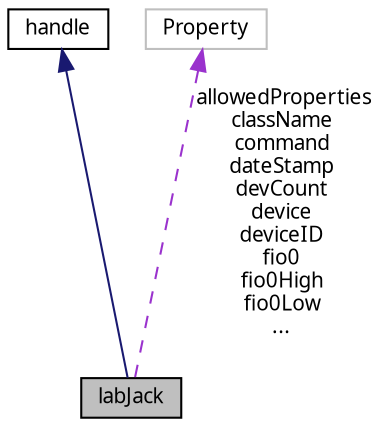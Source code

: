 digraph "labJack"
{
 // LATEX_PDF_SIZE
  edge [fontname="Graublau Slab",fontsize="10",labelfontname="Graublau Slab",labelfontsize="10"];
  node [fontname="Graublau Slab",fontsize="10",shape=record];
  Node1 [label="labJack",height=0.2,width=0.4,color="black", fillcolor="grey75", style="filled", fontcolor="black",tooltip="LABJACK Connects and manages a LabJack U3 / U6."];
  Node2 -> Node1 [dir="back",color="midnightblue",fontsize="10",style="solid",fontname="Graublau Slab"];
  Node2 [label="handle",height=0.2,width=0.4,color="black", fillcolor="white", style="filled",URL="$classhandle.html",tooltip=" "];
  Node3 -> Node1 [dir="back",color="darkorchid3",fontsize="10",style="dashed",label=" allowedProperties\nclassName\ncommand\ndateStamp\ndevCount\ndevice\ndeviceID\nfio0\nfio0High\nfio0Low\n..." ,fontname="Graublau Slab"];
  Node3 [label="Property",height=0.2,width=0.4,color="grey75", fillcolor="white", style="filled",tooltip=" "];
}
